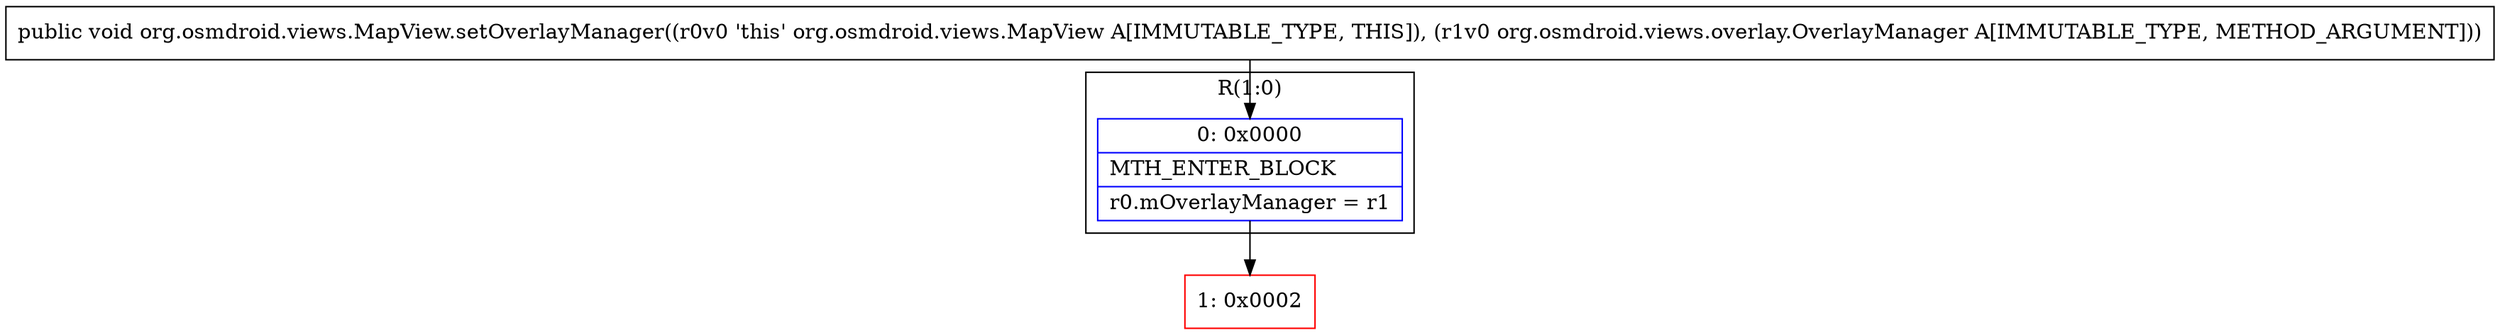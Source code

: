 digraph "CFG fororg.osmdroid.views.MapView.setOverlayManager(Lorg\/osmdroid\/views\/overlay\/OverlayManager;)V" {
subgraph cluster_Region_1395787726 {
label = "R(1:0)";
node [shape=record,color=blue];
Node_0 [shape=record,label="{0\:\ 0x0000|MTH_ENTER_BLOCK\l|r0.mOverlayManager = r1\l}"];
}
Node_1 [shape=record,color=red,label="{1\:\ 0x0002}"];
MethodNode[shape=record,label="{public void org.osmdroid.views.MapView.setOverlayManager((r0v0 'this' org.osmdroid.views.MapView A[IMMUTABLE_TYPE, THIS]), (r1v0 org.osmdroid.views.overlay.OverlayManager A[IMMUTABLE_TYPE, METHOD_ARGUMENT])) }"];
MethodNode -> Node_0;
Node_0 -> Node_1;
}

